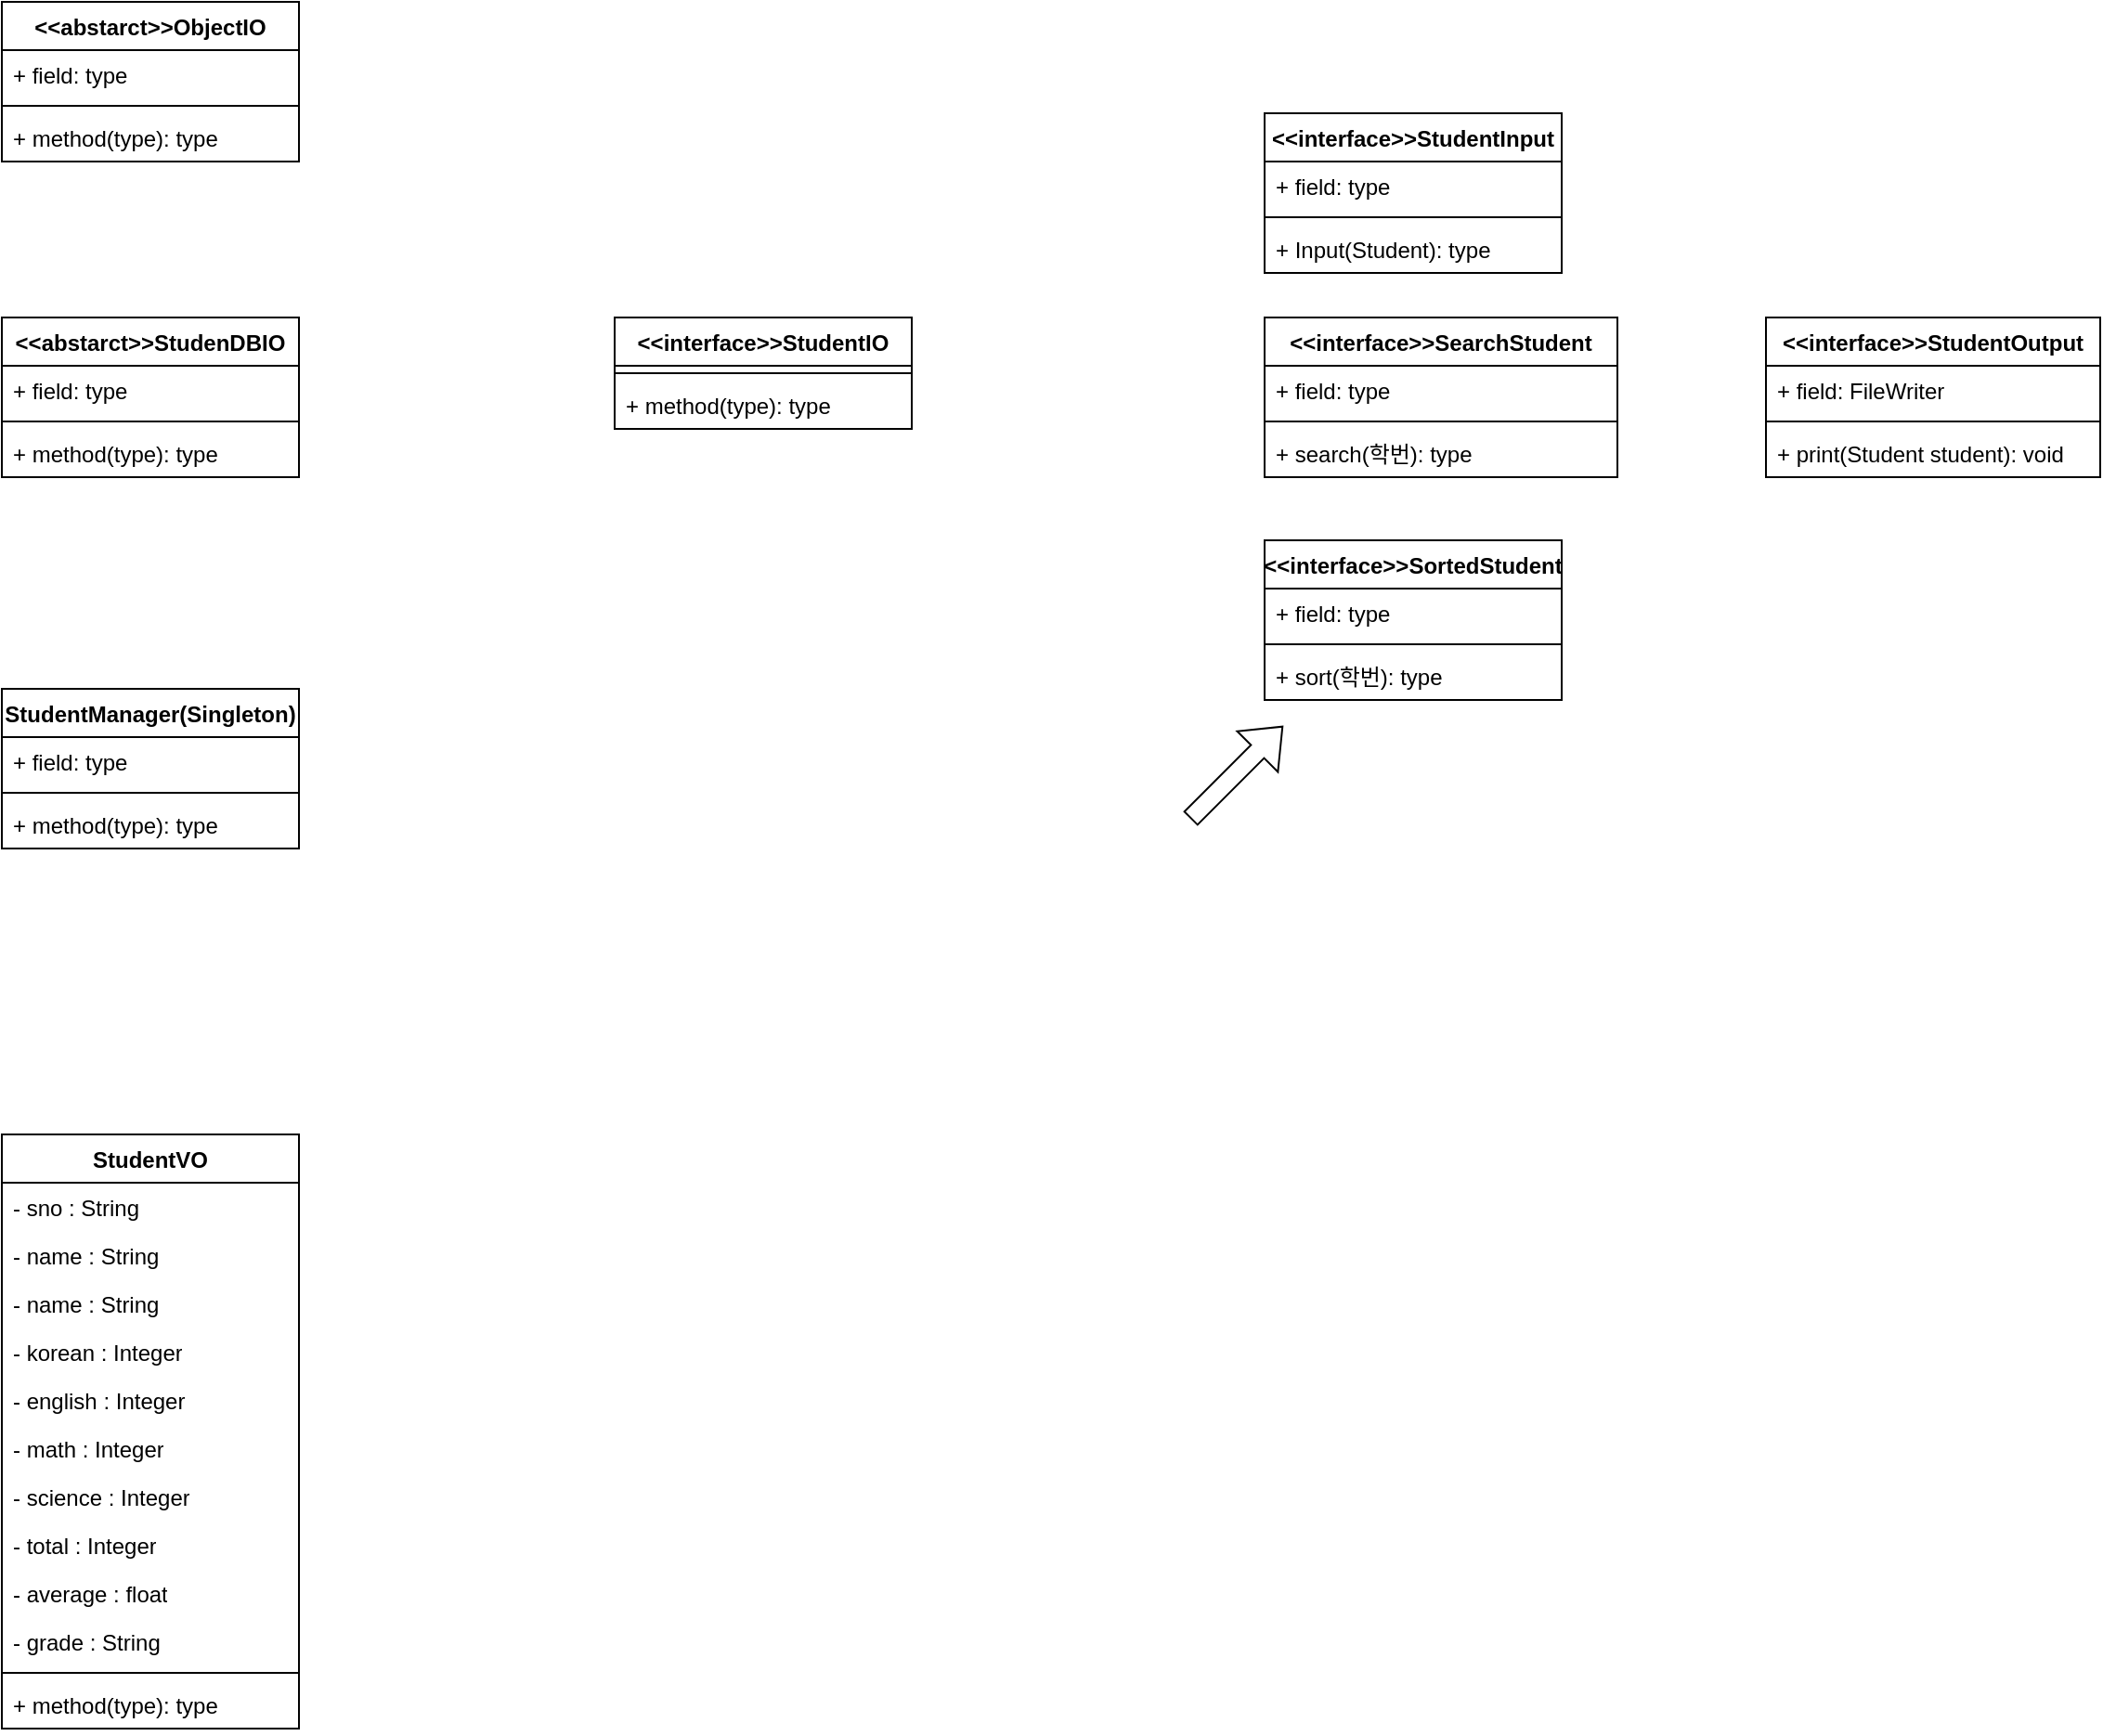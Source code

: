 <mxfile version="26.0.11">
  <diagram name="페이지-1" id="k_KB7zdzaerqngAy7EjZ">
    <mxGraphModel dx="2049" dy="1793" grid="1" gridSize="10" guides="1" tooltips="1" connect="1" arrows="1" fold="1" page="1" pageScale="1" pageWidth="1169" pageHeight="827" math="0" shadow="0">
      <root>
        <mxCell id="0" />
        <mxCell id="1" parent="0" />
        <mxCell id="o_LtBYVK2ZJKB_Pog53U-1" value="StudentVO" style="swimlane;fontStyle=1;align=center;verticalAlign=top;childLayout=stackLayout;horizontal=1;startSize=26;horizontalStack=0;resizeParent=1;resizeParentMax=0;resizeLast=0;collapsible=1;marginBottom=0;whiteSpace=wrap;html=1;" vertex="1" parent="1">
          <mxGeometry x="350" y="500" width="160" height="320" as="geometry" />
        </mxCell>
        <mxCell id="o_LtBYVK2ZJKB_Pog53U-2" value="- sno : String" style="text;strokeColor=none;fillColor=none;align=left;verticalAlign=top;spacingLeft=4;spacingRight=4;overflow=hidden;rotatable=0;points=[[0,0.5],[1,0.5]];portConstraint=eastwest;whiteSpace=wrap;html=1;" vertex="1" parent="o_LtBYVK2ZJKB_Pog53U-1">
          <mxGeometry y="26" width="160" height="26" as="geometry" />
        </mxCell>
        <mxCell id="o_LtBYVK2ZJKB_Pog53U-7" value="- name : String" style="text;strokeColor=none;fillColor=none;align=left;verticalAlign=top;spacingLeft=4;spacingRight=4;overflow=hidden;rotatable=0;points=[[0,0.5],[1,0.5]];portConstraint=eastwest;whiteSpace=wrap;html=1;" vertex="1" parent="o_LtBYVK2ZJKB_Pog53U-1">
          <mxGeometry y="52" width="160" height="26" as="geometry" />
        </mxCell>
        <mxCell id="o_LtBYVK2ZJKB_Pog53U-8" value="- name : String" style="text;strokeColor=none;fillColor=none;align=left;verticalAlign=top;spacingLeft=4;spacingRight=4;overflow=hidden;rotatable=0;points=[[0,0.5],[1,0.5]];portConstraint=eastwest;whiteSpace=wrap;html=1;" vertex="1" parent="o_LtBYVK2ZJKB_Pog53U-1">
          <mxGeometry y="78" width="160" height="26" as="geometry" />
        </mxCell>
        <mxCell id="o_LtBYVK2ZJKB_Pog53U-9" value="- korean : Integer" style="text;strokeColor=none;fillColor=none;align=left;verticalAlign=top;spacingLeft=4;spacingRight=4;overflow=hidden;rotatable=0;points=[[0,0.5],[1,0.5]];portConstraint=eastwest;whiteSpace=wrap;html=1;" vertex="1" parent="o_LtBYVK2ZJKB_Pog53U-1">
          <mxGeometry y="104" width="160" height="26" as="geometry" />
        </mxCell>
        <mxCell id="o_LtBYVK2ZJKB_Pog53U-10" value="- english : Integer" style="text;strokeColor=none;fillColor=none;align=left;verticalAlign=top;spacingLeft=4;spacingRight=4;overflow=hidden;rotatable=0;points=[[0,0.5],[1,0.5]];portConstraint=eastwest;whiteSpace=wrap;html=1;" vertex="1" parent="o_LtBYVK2ZJKB_Pog53U-1">
          <mxGeometry y="130" width="160" height="26" as="geometry" />
        </mxCell>
        <mxCell id="o_LtBYVK2ZJKB_Pog53U-11" value="- math : Integer" style="text;strokeColor=none;fillColor=none;align=left;verticalAlign=top;spacingLeft=4;spacingRight=4;overflow=hidden;rotatable=0;points=[[0,0.5],[1,0.5]];portConstraint=eastwest;whiteSpace=wrap;html=1;" vertex="1" parent="o_LtBYVK2ZJKB_Pog53U-1">
          <mxGeometry y="156" width="160" height="26" as="geometry" />
        </mxCell>
        <mxCell id="o_LtBYVK2ZJKB_Pog53U-12" value="- science : Integer" style="text;strokeColor=none;fillColor=none;align=left;verticalAlign=top;spacingLeft=4;spacingRight=4;overflow=hidden;rotatable=0;points=[[0,0.5],[1,0.5]];portConstraint=eastwest;whiteSpace=wrap;html=1;" vertex="1" parent="o_LtBYVK2ZJKB_Pog53U-1">
          <mxGeometry y="182" width="160" height="26" as="geometry" />
        </mxCell>
        <mxCell id="o_LtBYVK2ZJKB_Pog53U-13" value="- total : Integer" style="text;strokeColor=none;fillColor=none;align=left;verticalAlign=top;spacingLeft=4;spacingRight=4;overflow=hidden;rotatable=0;points=[[0,0.5],[1,0.5]];portConstraint=eastwest;whiteSpace=wrap;html=1;" vertex="1" parent="o_LtBYVK2ZJKB_Pog53U-1">
          <mxGeometry y="208" width="160" height="26" as="geometry" />
        </mxCell>
        <mxCell id="o_LtBYVK2ZJKB_Pog53U-14" value="- average : float" style="text;strokeColor=none;fillColor=none;align=left;verticalAlign=top;spacingLeft=4;spacingRight=4;overflow=hidden;rotatable=0;points=[[0,0.5],[1,0.5]];portConstraint=eastwest;whiteSpace=wrap;html=1;" vertex="1" parent="o_LtBYVK2ZJKB_Pog53U-1">
          <mxGeometry y="234" width="160" height="26" as="geometry" />
        </mxCell>
        <mxCell id="o_LtBYVK2ZJKB_Pog53U-15" value="- grade : String" style="text;strokeColor=none;fillColor=none;align=left;verticalAlign=top;spacingLeft=4;spacingRight=4;overflow=hidden;rotatable=0;points=[[0,0.5],[1,0.5]];portConstraint=eastwest;whiteSpace=wrap;html=1;" vertex="1" parent="o_LtBYVK2ZJKB_Pog53U-1">
          <mxGeometry y="260" width="160" height="26" as="geometry" />
        </mxCell>
        <mxCell id="o_LtBYVK2ZJKB_Pog53U-3" value="" style="line;strokeWidth=1;fillColor=none;align=left;verticalAlign=middle;spacingTop=-1;spacingLeft=3;spacingRight=3;rotatable=0;labelPosition=right;points=[];portConstraint=eastwest;strokeColor=inherit;" vertex="1" parent="o_LtBYVK2ZJKB_Pog53U-1">
          <mxGeometry y="286" width="160" height="8" as="geometry" />
        </mxCell>
        <mxCell id="o_LtBYVK2ZJKB_Pog53U-4" value="+ method(type): type" style="text;strokeColor=none;fillColor=none;align=left;verticalAlign=top;spacingLeft=4;spacingRight=4;overflow=hidden;rotatable=0;points=[[0,0.5],[1,0.5]];portConstraint=eastwest;whiteSpace=wrap;html=1;" vertex="1" parent="o_LtBYVK2ZJKB_Pog53U-1">
          <mxGeometry y="294" width="160" height="26" as="geometry" />
        </mxCell>
        <mxCell id="o_LtBYVK2ZJKB_Pog53U-30" value="StudentManager(Singleton)" style="swimlane;fontStyle=1;align=center;verticalAlign=top;childLayout=stackLayout;horizontal=1;startSize=26;horizontalStack=0;resizeParent=1;resizeParentMax=0;resizeLast=0;collapsible=1;marginBottom=0;whiteSpace=wrap;html=1;" vertex="1" parent="1">
          <mxGeometry x="350" y="260" width="160" height="86" as="geometry" />
        </mxCell>
        <mxCell id="o_LtBYVK2ZJKB_Pog53U-31" value="+ field: type" style="text;strokeColor=none;fillColor=none;align=left;verticalAlign=top;spacingLeft=4;spacingRight=4;overflow=hidden;rotatable=0;points=[[0,0.5],[1,0.5]];portConstraint=eastwest;whiteSpace=wrap;html=1;" vertex="1" parent="o_LtBYVK2ZJKB_Pog53U-30">
          <mxGeometry y="26" width="160" height="26" as="geometry" />
        </mxCell>
        <mxCell id="o_LtBYVK2ZJKB_Pog53U-32" value="" style="line;strokeWidth=1;fillColor=none;align=left;verticalAlign=middle;spacingTop=-1;spacingLeft=3;spacingRight=3;rotatable=0;labelPosition=right;points=[];portConstraint=eastwest;strokeColor=inherit;" vertex="1" parent="o_LtBYVK2ZJKB_Pog53U-30">
          <mxGeometry y="52" width="160" height="8" as="geometry" />
        </mxCell>
        <mxCell id="o_LtBYVK2ZJKB_Pog53U-33" value="+ method(type): type" style="text;strokeColor=none;fillColor=none;align=left;verticalAlign=top;spacingLeft=4;spacingRight=4;overflow=hidden;rotatable=0;points=[[0,0.5],[1,0.5]];portConstraint=eastwest;whiteSpace=wrap;html=1;" vertex="1" parent="o_LtBYVK2ZJKB_Pog53U-30">
          <mxGeometry y="60" width="160" height="26" as="geometry" />
        </mxCell>
        <mxCell id="o_LtBYVK2ZJKB_Pog53U-34" value="&amp;lt;&amp;lt;abstarct&amp;gt;&amp;gt;StudenDBIO" style="swimlane;fontStyle=1;align=center;verticalAlign=top;childLayout=stackLayout;horizontal=1;startSize=26;horizontalStack=0;resizeParent=1;resizeParentMax=0;resizeLast=0;collapsible=1;marginBottom=0;whiteSpace=wrap;html=1;" vertex="1" parent="1">
          <mxGeometry x="350" y="60" width="160" height="86" as="geometry" />
        </mxCell>
        <mxCell id="o_LtBYVK2ZJKB_Pog53U-35" value="+ field: type" style="text;strokeColor=none;fillColor=none;align=left;verticalAlign=top;spacingLeft=4;spacingRight=4;overflow=hidden;rotatable=0;points=[[0,0.5],[1,0.5]];portConstraint=eastwest;whiteSpace=wrap;html=1;" vertex="1" parent="o_LtBYVK2ZJKB_Pog53U-34">
          <mxGeometry y="26" width="160" height="26" as="geometry" />
        </mxCell>
        <mxCell id="o_LtBYVK2ZJKB_Pog53U-36" value="" style="line;strokeWidth=1;fillColor=none;align=left;verticalAlign=middle;spacingTop=-1;spacingLeft=3;spacingRight=3;rotatable=0;labelPosition=right;points=[];portConstraint=eastwest;strokeColor=inherit;" vertex="1" parent="o_LtBYVK2ZJKB_Pog53U-34">
          <mxGeometry y="52" width="160" height="8" as="geometry" />
        </mxCell>
        <mxCell id="o_LtBYVK2ZJKB_Pog53U-37" value="+ method(type): type" style="text;strokeColor=none;fillColor=none;align=left;verticalAlign=top;spacingLeft=4;spacingRight=4;overflow=hidden;rotatable=0;points=[[0,0.5],[1,0.5]];portConstraint=eastwest;whiteSpace=wrap;html=1;" vertex="1" parent="o_LtBYVK2ZJKB_Pog53U-34">
          <mxGeometry y="60" width="160" height="26" as="geometry" />
        </mxCell>
        <mxCell id="o_LtBYVK2ZJKB_Pog53U-38" value="&amp;lt;&amp;lt;abstarct&amp;gt;&amp;gt;ObjectIO" style="swimlane;fontStyle=1;align=center;verticalAlign=top;childLayout=stackLayout;horizontal=1;startSize=26;horizontalStack=0;resizeParent=1;resizeParentMax=0;resizeLast=0;collapsible=1;marginBottom=0;whiteSpace=wrap;html=1;" vertex="1" parent="1">
          <mxGeometry x="350" y="-110" width="160" height="86" as="geometry" />
        </mxCell>
        <mxCell id="o_LtBYVK2ZJKB_Pog53U-39" value="+ field: type" style="text;strokeColor=none;fillColor=none;align=left;verticalAlign=top;spacingLeft=4;spacingRight=4;overflow=hidden;rotatable=0;points=[[0,0.5],[1,0.5]];portConstraint=eastwest;whiteSpace=wrap;html=1;" vertex="1" parent="o_LtBYVK2ZJKB_Pog53U-38">
          <mxGeometry y="26" width="160" height="26" as="geometry" />
        </mxCell>
        <mxCell id="o_LtBYVK2ZJKB_Pog53U-40" value="" style="line;strokeWidth=1;fillColor=none;align=left;verticalAlign=middle;spacingTop=-1;spacingLeft=3;spacingRight=3;rotatable=0;labelPosition=right;points=[];portConstraint=eastwest;strokeColor=inherit;" vertex="1" parent="o_LtBYVK2ZJKB_Pog53U-38">
          <mxGeometry y="52" width="160" height="8" as="geometry" />
        </mxCell>
        <mxCell id="o_LtBYVK2ZJKB_Pog53U-41" value="+ method(type): type" style="text;strokeColor=none;fillColor=none;align=left;verticalAlign=top;spacingLeft=4;spacingRight=4;overflow=hidden;rotatable=0;points=[[0,0.5],[1,0.5]];portConstraint=eastwest;whiteSpace=wrap;html=1;" vertex="1" parent="o_LtBYVK2ZJKB_Pog53U-38">
          <mxGeometry y="60" width="160" height="26" as="geometry" />
        </mxCell>
        <mxCell id="o_LtBYVK2ZJKB_Pog53U-42" value="&amp;lt;&amp;lt;interface&amp;gt;&amp;gt;StudentIO" style="swimlane;fontStyle=1;align=center;verticalAlign=top;childLayout=stackLayout;horizontal=1;startSize=26;horizontalStack=0;resizeParent=1;resizeParentMax=0;resizeLast=0;collapsible=1;marginBottom=0;whiteSpace=wrap;html=1;" vertex="1" parent="1">
          <mxGeometry x="680" y="60" width="160" height="60" as="geometry" />
        </mxCell>
        <mxCell id="o_LtBYVK2ZJKB_Pog53U-44" value="" style="line;strokeWidth=1;fillColor=none;align=left;verticalAlign=middle;spacingTop=-1;spacingLeft=3;spacingRight=3;rotatable=0;labelPosition=right;points=[];portConstraint=eastwest;strokeColor=inherit;" vertex="1" parent="o_LtBYVK2ZJKB_Pog53U-42">
          <mxGeometry y="26" width="160" height="8" as="geometry" />
        </mxCell>
        <mxCell id="o_LtBYVK2ZJKB_Pog53U-45" value="+ method(type): type" style="text;strokeColor=none;fillColor=none;align=left;verticalAlign=top;spacingLeft=4;spacingRight=4;overflow=hidden;rotatable=0;points=[[0,0.5],[1,0.5]];portConstraint=eastwest;whiteSpace=wrap;html=1;" vertex="1" parent="o_LtBYVK2ZJKB_Pog53U-42">
          <mxGeometry y="34" width="160" height="26" as="geometry" />
        </mxCell>
        <mxCell id="o_LtBYVK2ZJKB_Pog53U-46" value="&amp;lt;&amp;lt;interface&amp;gt;&amp;gt;StudentInput" style="swimlane;fontStyle=1;align=center;verticalAlign=top;childLayout=stackLayout;horizontal=1;startSize=26;horizontalStack=0;resizeParent=1;resizeParentMax=0;resizeLast=0;collapsible=1;marginBottom=0;whiteSpace=wrap;html=1;" vertex="1" parent="1">
          <mxGeometry x="1030" y="-50" width="160" height="86" as="geometry" />
        </mxCell>
        <mxCell id="o_LtBYVK2ZJKB_Pog53U-47" value="+ field: type" style="text;strokeColor=none;fillColor=none;align=left;verticalAlign=top;spacingLeft=4;spacingRight=4;overflow=hidden;rotatable=0;points=[[0,0.5],[1,0.5]];portConstraint=eastwest;whiteSpace=wrap;html=1;" vertex="1" parent="o_LtBYVK2ZJKB_Pog53U-46">
          <mxGeometry y="26" width="160" height="26" as="geometry" />
        </mxCell>
        <mxCell id="o_LtBYVK2ZJKB_Pog53U-48" value="" style="line;strokeWidth=1;fillColor=none;align=left;verticalAlign=middle;spacingTop=-1;spacingLeft=3;spacingRight=3;rotatable=0;labelPosition=right;points=[];portConstraint=eastwest;strokeColor=inherit;" vertex="1" parent="o_LtBYVK2ZJKB_Pog53U-46">
          <mxGeometry y="52" width="160" height="8" as="geometry" />
        </mxCell>
        <mxCell id="o_LtBYVK2ZJKB_Pog53U-49" value="+ Input(Student): type" style="text;strokeColor=none;fillColor=none;align=left;verticalAlign=top;spacingLeft=4;spacingRight=4;overflow=hidden;rotatable=0;points=[[0,0.5],[1,0.5]];portConstraint=eastwest;whiteSpace=wrap;html=1;" vertex="1" parent="o_LtBYVK2ZJKB_Pog53U-46">
          <mxGeometry y="60" width="160" height="26" as="geometry" />
        </mxCell>
        <mxCell id="o_LtBYVK2ZJKB_Pog53U-50" value="&amp;lt;&amp;lt;interface&amp;gt;&amp;gt;SearchStudent" style="swimlane;fontStyle=1;align=center;verticalAlign=top;childLayout=stackLayout;horizontal=1;startSize=26;horizontalStack=0;resizeParent=1;resizeParentMax=0;resizeLast=0;collapsible=1;marginBottom=0;whiteSpace=wrap;html=1;" vertex="1" parent="1">
          <mxGeometry x="1030" y="60" width="190" height="86" as="geometry" />
        </mxCell>
        <mxCell id="o_LtBYVK2ZJKB_Pog53U-51" value="+ field: type" style="text;strokeColor=none;fillColor=none;align=left;verticalAlign=top;spacingLeft=4;spacingRight=4;overflow=hidden;rotatable=0;points=[[0,0.5],[1,0.5]];portConstraint=eastwest;whiteSpace=wrap;html=1;" vertex="1" parent="o_LtBYVK2ZJKB_Pog53U-50">
          <mxGeometry y="26" width="190" height="26" as="geometry" />
        </mxCell>
        <mxCell id="o_LtBYVK2ZJKB_Pog53U-52" value="" style="line;strokeWidth=1;fillColor=none;align=left;verticalAlign=middle;spacingTop=-1;spacingLeft=3;spacingRight=3;rotatable=0;labelPosition=right;points=[];portConstraint=eastwest;strokeColor=inherit;" vertex="1" parent="o_LtBYVK2ZJKB_Pog53U-50">
          <mxGeometry y="52" width="190" height="8" as="geometry" />
        </mxCell>
        <mxCell id="o_LtBYVK2ZJKB_Pog53U-53" value="+ search(학번): type" style="text;strokeColor=none;fillColor=none;align=left;verticalAlign=top;spacingLeft=4;spacingRight=4;overflow=hidden;rotatable=0;points=[[0,0.5],[1,0.5]];portConstraint=eastwest;whiteSpace=wrap;html=1;" vertex="1" parent="o_LtBYVK2ZJKB_Pog53U-50">
          <mxGeometry y="60" width="190" height="26" as="geometry" />
        </mxCell>
        <mxCell id="o_LtBYVK2ZJKB_Pog53U-54" value="&amp;lt;&amp;lt;interface&amp;gt;&amp;gt;SortedStudent" style="swimlane;fontStyle=1;align=center;verticalAlign=top;childLayout=stackLayout;horizontal=1;startSize=26;horizontalStack=0;resizeParent=1;resizeParentMax=0;resizeLast=0;collapsible=1;marginBottom=0;whiteSpace=wrap;html=1;" vertex="1" parent="1">
          <mxGeometry x="1030" y="180" width="160" height="86" as="geometry" />
        </mxCell>
        <mxCell id="o_LtBYVK2ZJKB_Pog53U-55" value="+ field: type" style="text;strokeColor=none;fillColor=none;align=left;verticalAlign=top;spacingLeft=4;spacingRight=4;overflow=hidden;rotatable=0;points=[[0,0.5],[1,0.5]];portConstraint=eastwest;whiteSpace=wrap;html=1;" vertex="1" parent="o_LtBYVK2ZJKB_Pog53U-54">
          <mxGeometry y="26" width="160" height="26" as="geometry" />
        </mxCell>
        <mxCell id="o_LtBYVK2ZJKB_Pog53U-56" value="" style="line;strokeWidth=1;fillColor=none;align=left;verticalAlign=middle;spacingTop=-1;spacingLeft=3;spacingRight=3;rotatable=0;labelPosition=right;points=[];portConstraint=eastwest;strokeColor=inherit;" vertex="1" parent="o_LtBYVK2ZJKB_Pog53U-54">
          <mxGeometry y="52" width="160" height="8" as="geometry" />
        </mxCell>
        <mxCell id="o_LtBYVK2ZJKB_Pog53U-57" value="+ sort(학번): type" style="text;strokeColor=none;fillColor=none;align=left;verticalAlign=top;spacingLeft=4;spacingRight=4;overflow=hidden;rotatable=0;points=[[0,0.5],[1,0.5]];portConstraint=eastwest;whiteSpace=wrap;html=1;" vertex="1" parent="o_LtBYVK2ZJKB_Pog53U-54">
          <mxGeometry y="60" width="160" height="26" as="geometry" />
        </mxCell>
        <mxCell id="o_LtBYVK2ZJKB_Pog53U-58" value="&amp;lt;&amp;lt;interface&amp;gt;&amp;gt;StudentOutput" style="swimlane;fontStyle=1;align=center;verticalAlign=top;childLayout=stackLayout;horizontal=1;startSize=26;horizontalStack=0;resizeParent=1;resizeParentMax=0;resizeLast=0;collapsible=1;marginBottom=0;whiteSpace=wrap;html=1;" vertex="1" parent="1">
          <mxGeometry x="1300" y="60" width="180" height="86" as="geometry" />
        </mxCell>
        <mxCell id="o_LtBYVK2ZJKB_Pog53U-59" value="+ field: FileWriter" style="text;strokeColor=none;fillColor=none;align=left;verticalAlign=top;spacingLeft=4;spacingRight=4;overflow=hidden;rotatable=0;points=[[0,0.5],[1,0.5]];portConstraint=eastwest;whiteSpace=wrap;html=1;" vertex="1" parent="o_LtBYVK2ZJKB_Pog53U-58">
          <mxGeometry y="26" width="180" height="26" as="geometry" />
        </mxCell>
        <mxCell id="o_LtBYVK2ZJKB_Pog53U-60" value="" style="line;strokeWidth=1;fillColor=none;align=left;verticalAlign=middle;spacingTop=-1;spacingLeft=3;spacingRight=3;rotatable=0;labelPosition=right;points=[];portConstraint=eastwest;strokeColor=inherit;" vertex="1" parent="o_LtBYVK2ZJKB_Pog53U-58">
          <mxGeometry y="52" width="180" height="8" as="geometry" />
        </mxCell>
        <mxCell id="o_LtBYVK2ZJKB_Pog53U-61" value="+ print(Student student): void&amp;nbsp;" style="text;strokeColor=none;fillColor=none;align=left;verticalAlign=top;spacingLeft=4;spacingRight=4;overflow=hidden;rotatable=0;points=[[0,0.5],[1,0.5]];portConstraint=eastwest;whiteSpace=wrap;html=1;" vertex="1" parent="o_LtBYVK2ZJKB_Pog53U-58">
          <mxGeometry y="60" width="180" height="26" as="geometry" />
        </mxCell>
        <mxCell id="o_LtBYVK2ZJKB_Pog53U-69" value="" style="shape=flexArrow;endArrow=classic;html=1;rounded=0;" edge="1" parent="1">
          <mxGeometry width="50" height="50" relative="1" as="geometry">
            <mxPoint x="990" y="330" as="sourcePoint" />
            <mxPoint x="1040" y="280" as="targetPoint" />
          </mxGeometry>
        </mxCell>
      </root>
    </mxGraphModel>
  </diagram>
</mxfile>
